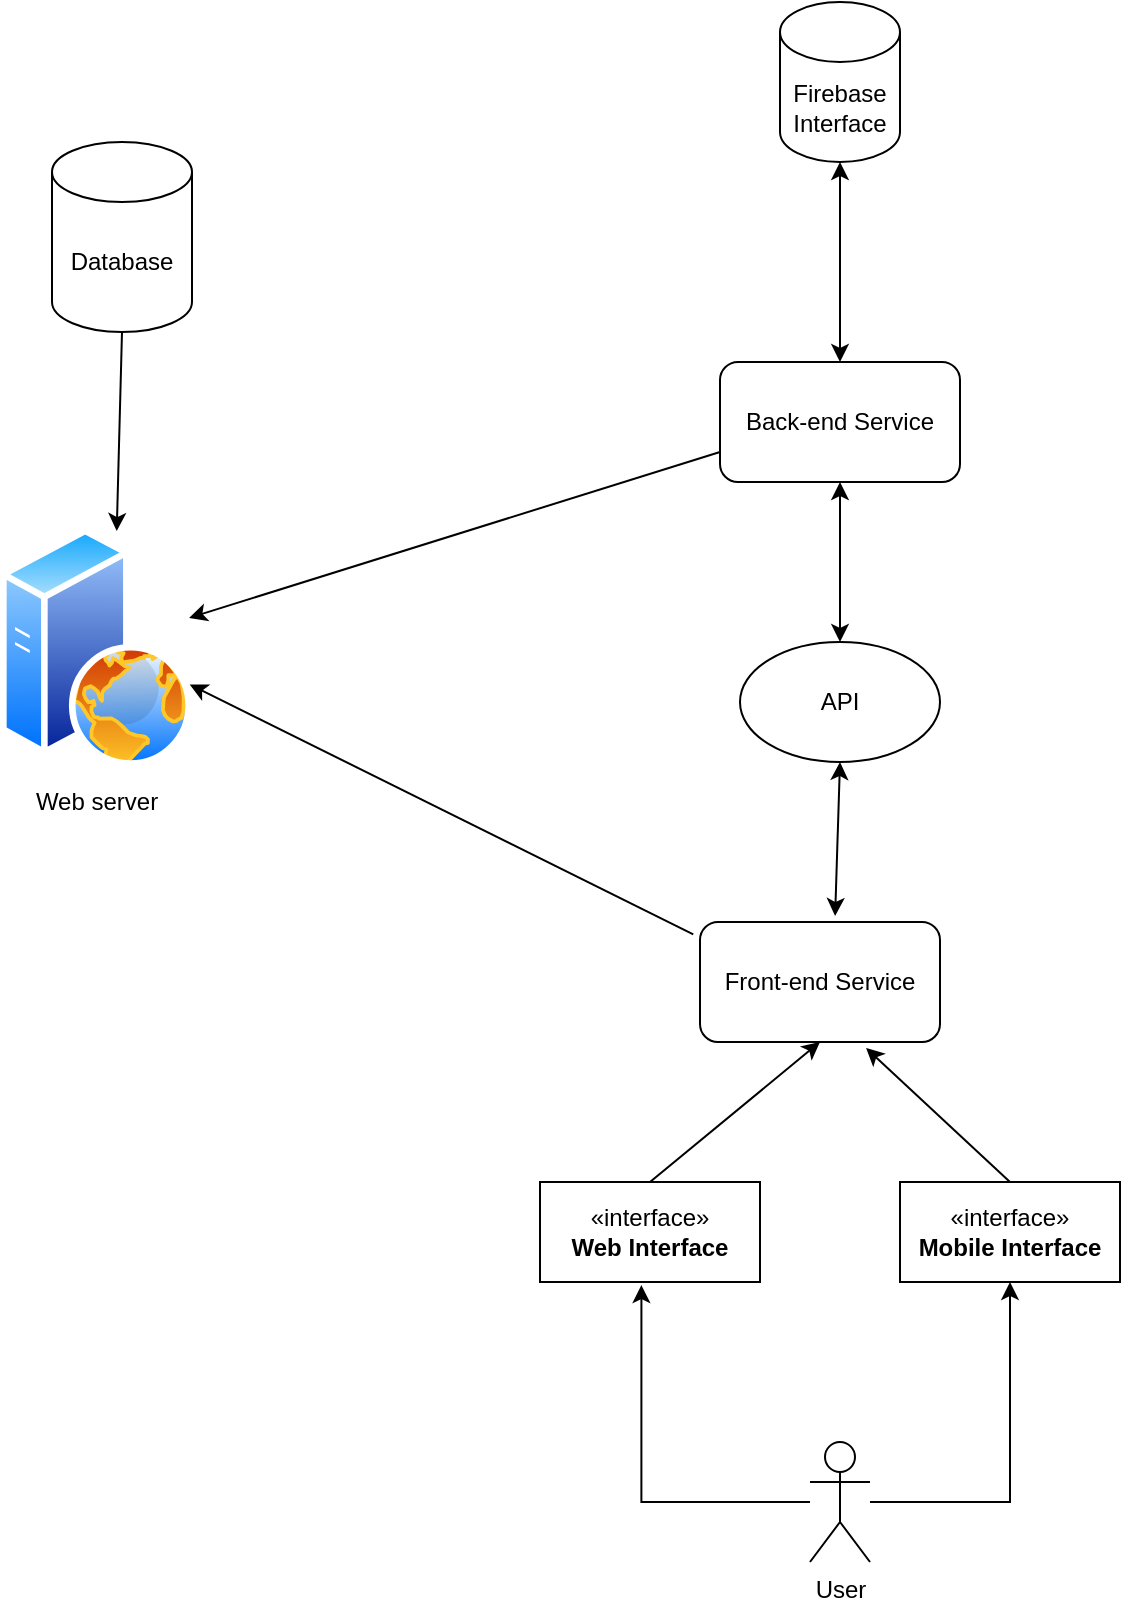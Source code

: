 <mxfile version="22.1.18" type="github">
  <diagram name="Trang-1" id="rVMn1ZQnwbANFsGXh7rJ">
    <mxGraphModel dx="1459" dy="799" grid="1" gridSize="10" guides="1" tooltips="1" connect="1" arrows="1" fold="1" page="1" pageScale="1" pageWidth="827" pageHeight="1169" math="0" shadow="0">
      <root>
        <mxCell id="0" />
        <mxCell id="1" parent="0" />
        <mxCell id="bFAov2T7PtlYQj7-49Y1-5" value="Database" style="shape=cylinder3;whiteSpace=wrap;html=1;boundedLbl=1;backgroundOutline=1;size=15;" vertex="1" parent="1">
          <mxGeometry x="276" y="570" width="70" height="95" as="geometry" />
        </mxCell>
        <mxCell id="bFAov2T7PtlYQj7-49Y1-6" value="Web server&lt;br&gt;" style="image;aspect=fixed;perimeter=ellipsePerimeter;html=1;align=center;shadow=0;dashed=0;spacingTop=3;image=img/lib/active_directory/web_server.svg;" vertex="1" parent="1">
          <mxGeometry x="250" y="762.5" width="96" height="120" as="geometry" />
        </mxCell>
        <mxCell id="bFAov2T7PtlYQj7-49Y1-12" value="API" style="ellipse;whiteSpace=wrap;html=1;" vertex="1" parent="1">
          <mxGeometry x="620" y="820" width="100" height="60" as="geometry" />
        </mxCell>
        <mxCell id="bFAov2T7PtlYQj7-49Y1-17" value="Back-end Service" style="rounded=1;whiteSpace=wrap;html=1;" vertex="1" parent="1">
          <mxGeometry x="610" y="680" width="120" height="60" as="geometry" />
        </mxCell>
        <mxCell id="bFAov2T7PtlYQj7-49Y1-27" value="Front-end Service" style="rounded=1;whiteSpace=wrap;html=1;" vertex="1" parent="1">
          <mxGeometry x="600" y="960" width="120" height="60" as="geometry" />
        </mxCell>
        <mxCell id="bFAov2T7PtlYQj7-49Y1-30" value="Firebase&lt;br&gt;Interface&lt;br&gt;" style="shape=cylinder3;whiteSpace=wrap;html=1;boundedLbl=1;backgroundOutline=1;size=15;" vertex="1" parent="1">
          <mxGeometry x="640" y="500" width="60" height="80" as="geometry" />
        </mxCell>
        <mxCell id="bFAov2T7PtlYQj7-49Y1-32" value="" style="endArrow=classic;html=1;rounded=0;exitX=0.5;exitY=1;exitDx=0;exitDy=0;exitPerimeter=0;entryX=0.608;entryY=0.017;entryDx=0;entryDy=0;entryPerimeter=0;" edge="1" parent="1" source="bFAov2T7PtlYQj7-49Y1-5" target="bFAov2T7PtlYQj7-49Y1-6">
          <mxGeometry width="50" height="50" relative="1" as="geometry">
            <mxPoint x="290" y="722.5" as="sourcePoint" />
            <mxPoint x="340" y="672.5" as="targetPoint" />
          </mxGeometry>
        </mxCell>
        <mxCell id="bFAov2T7PtlYQj7-49Y1-33" value="" style="endArrow=classic;html=1;rounded=0;exitX=0;exitY=0.75;exitDx=0;exitDy=0;" edge="1" parent="1" source="bFAov2T7PtlYQj7-49Y1-17" target="bFAov2T7PtlYQj7-49Y1-6">
          <mxGeometry width="50" height="50" relative="1" as="geometry">
            <mxPoint x="460" y="770" as="sourcePoint" />
            <mxPoint x="510" y="720" as="targetPoint" />
          </mxGeometry>
        </mxCell>
        <mxCell id="bFAov2T7PtlYQj7-49Y1-34" value="" style="endArrow=classic;html=1;rounded=0;exitX=-0.028;exitY=0.103;exitDx=0;exitDy=0;exitPerimeter=0;entryX=0.988;entryY=0.656;entryDx=0;entryDy=0;entryPerimeter=0;" edge="1" parent="1" source="bFAov2T7PtlYQj7-49Y1-27" target="bFAov2T7PtlYQj7-49Y1-6">
          <mxGeometry width="50" height="50" relative="1" as="geometry">
            <mxPoint x="220" y="940" as="sourcePoint" />
            <mxPoint x="370" y="790" as="targetPoint" />
          </mxGeometry>
        </mxCell>
        <mxCell id="bFAov2T7PtlYQj7-49Y1-35" value="" style="endArrow=classic;startArrow=classic;html=1;rounded=0;entryX=0.5;entryY=1;entryDx=0;entryDy=0;exitX=0.5;exitY=0;exitDx=0;exitDy=0;" edge="1" parent="1" source="bFAov2T7PtlYQj7-49Y1-12" target="bFAov2T7PtlYQj7-49Y1-17">
          <mxGeometry width="50" height="50" relative="1" as="geometry">
            <mxPoint x="580" y="840" as="sourcePoint" />
            <mxPoint x="630" y="790" as="targetPoint" />
          </mxGeometry>
        </mxCell>
        <mxCell id="bFAov2T7PtlYQj7-49Y1-36" value="" style="endArrow=classic;startArrow=classic;html=1;rounded=0;entryX=0.5;entryY=1;entryDx=0;entryDy=0;exitX=0.563;exitY=-0.05;exitDx=0;exitDy=0;exitPerimeter=0;" edge="1" parent="1" source="bFAov2T7PtlYQj7-49Y1-27" target="bFAov2T7PtlYQj7-49Y1-12">
          <mxGeometry width="50" height="50" relative="1" as="geometry">
            <mxPoint x="490" y="930" as="sourcePoint" />
            <mxPoint x="540" y="880" as="targetPoint" />
          </mxGeometry>
        </mxCell>
        <mxCell id="bFAov2T7PtlYQj7-49Y1-37" value="" style="endArrow=classic;startArrow=classic;html=1;rounded=0;entryX=0.5;entryY=1;entryDx=0;entryDy=0;entryPerimeter=0;exitX=0.5;exitY=0;exitDx=0;exitDy=0;" edge="1" parent="1" source="bFAov2T7PtlYQj7-49Y1-17" target="bFAov2T7PtlYQj7-49Y1-30">
          <mxGeometry width="50" height="50" relative="1" as="geometry">
            <mxPoint x="480" y="670" as="sourcePoint" />
            <mxPoint x="530" y="620" as="targetPoint" />
          </mxGeometry>
        </mxCell>
        <mxCell id="bFAov2T7PtlYQj7-49Y1-38" value="«interface»&lt;br&gt;&lt;b&gt;Web Interface&lt;/b&gt;" style="html=1;whiteSpace=wrap;" vertex="1" parent="1">
          <mxGeometry x="520" y="1090" width="110" height="50" as="geometry" />
        </mxCell>
        <mxCell id="bFAov2T7PtlYQj7-49Y1-39" value="«interface»&lt;br&gt;&lt;b&gt;Mobile Interface&lt;/b&gt;" style="html=1;whiteSpace=wrap;" vertex="1" parent="1">
          <mxGeometry x="700" y="1090" width="110" height="50" as="geometry" />
        </mxCell>
        <mxCell id="bFAov2T7PtlYQj7-49Y1-40" value="" style="endArrow=classic;html=1;rounded=0;entryX=0.5;entryY=1;entryDx=0;entryDy=0;exitX=0.5;exitY=0;exitDx=0;exitDy=0;" edge="1" parent="1" source="bFAov2T7PtlYQj7-49Y1-38" target="bFAov2T7PtlYQj7-49Y1-27">
          <mxGeometry width="50" height="50" relative="1" as="geometry">
            <mxPoint x="500" y="1100" as="sourcePoint" />
            <mxPoint x="550" y="1050" as="targetPoint" />
          </mxGeometry>
        </mxCell>
        <mxCell id="bFAov2T7PtlYQj7-49Y1-41" value="" style="endArrow=classic;html=1;rounded=0;entryX=0.692;entryY=1.05;entryDx=0;entryDy=0;entryPerimeter=0;exitX=0.5;exitY=0;exitDx=0;exitDy=0;" edge="1" parent="1" source="bFAov2T7PtlYQj7-49Y1-39" target="bFAov2T7PtlYQj7-49Y1-27">
          <mxGeometry width="50" height="50" relative="1" as="geometry">
            <mxPoint x="370" y="1040" as="sourcePoint" />
            <mxPoint x="420" y="990" as="targetPoint" />
          </mxGeometry>
        </mxCell>
        <mxCell id="bFAov2T7PtlYQj7-49Y1-45" style="edgeStyle=orthogonalEdgeStyle;rounded=0;orthogonalLoop=1;jettySize=auto;html=1;entryX=0.5;entryY=1;entryDx=0;entryDy=0;" edge="1" parent="1" source="bFAov2T7PtlYQj7-49Y1-42" target="bFAov2T7PtlYQj7-49Y1-39">
          <mxGeometry relative="1" as="geometry" />
        </mxCell>
        <mxCell id="bFAov2T7PtlYQj7-49Y1-42" value="User" style="shape=umlActor;verticalLabelPosition=bottom;verticalAlign=top;html=1;outlineConnect=0;" vertex="1" parent="1">
          <mxGeometry x="655" y="1220" width="30" height="60" as="geometry" />
        </mxCell>
        <mxCell id="bFAov2T7PtlYQj7-49Y1-46" style="edgeStyle=orthogonalEdgeStyle;rounded=0;orthogonalLoop=1;jettySize=auto;html=1;entryX=0.461;entryY=1.031;entryDx=0;entryDy=0;entryPerimeter=0;" edge="1" parent="1" source="bFAov2T7PtlYQj7-49Y1-42" target="bFAov2T7PtlYQj7-49Y1-38">
          <mxGeometry relative="1" as="geometry" />
        </mxCell>
      </root>
    </mxGraphModel>
  </diagram>
</mxfile>
